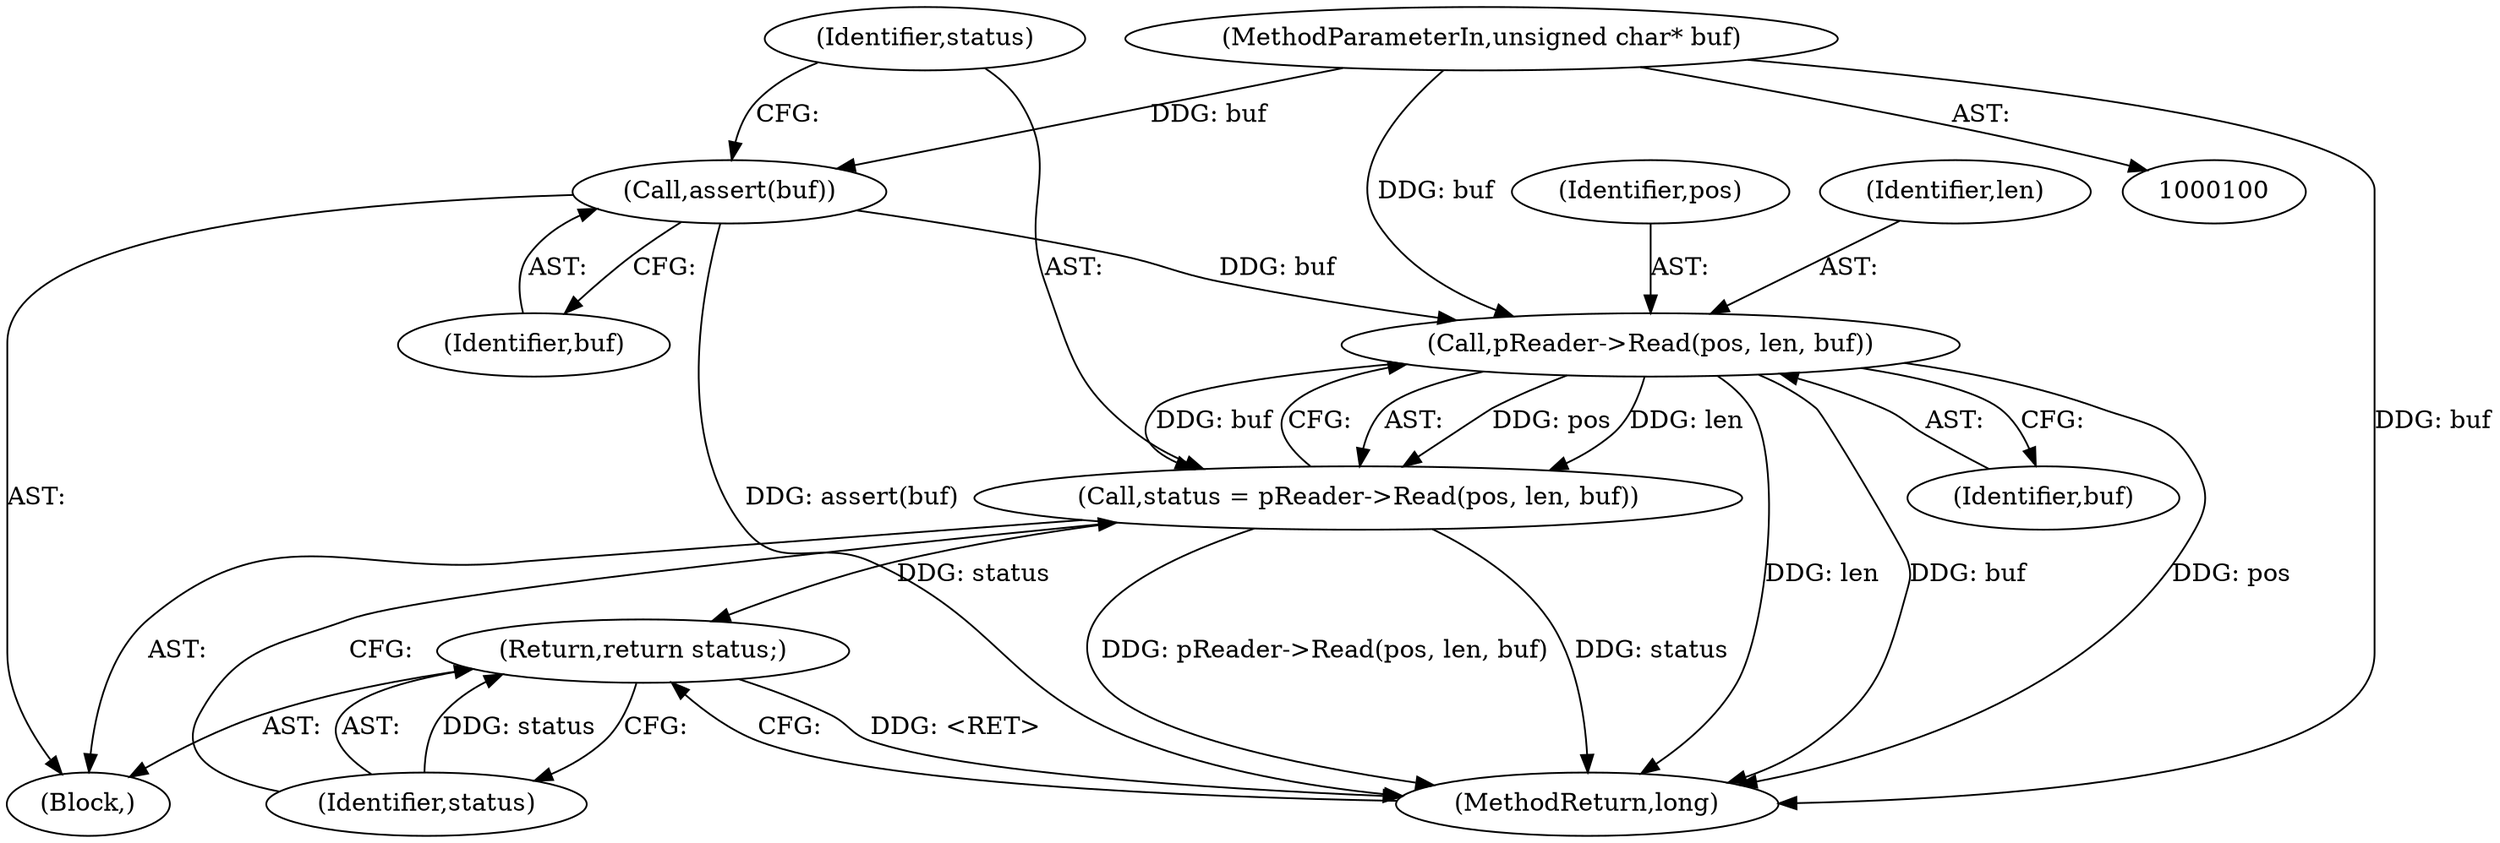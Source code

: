 digraph "1_Android_04839626ed859623901ebd3a5fd483982186b59d_195@API" {
"1000106" [label="(Call,assert(buf))"];
"1000102" [label="(MethodParameterIn,unsigned char* buf)"];
"1000111" [label="(Call,pReader->Read(pos, len, buf))"];
"1000109" [label="(Call,status = pReader->Read(pos, len, buf))"];
"1000115" [label="(Return,return status;)"];
"1000115" [label="(Return,return status;)"];
"1000117" [label="(MethodReturn,long)"];
"1000107" [label="(Identifier,buf)"];
"1000111" [label="(Call,pReader->Read(pos, len, buf))"];
"1000109" [label="(Call,status = pReader->Read(pos, len, buf))"];
"1000114" [label="(Identifier,buf)"];
"1000110" [label="(Identifier,status)"];
"1000112" [label="(Identifier,pos)"];
"1000113" [label="(Identifier,len)"];
"1000103" [label="(Block,)"];
"1000106" [label="(Call,assert(buf))"];
"1000102" [label="(MethodParameterIn,unsigned char* buf)"];
"1000116" [label="(Identifier,status)"];
"1000106" -> "1000103"  [label="AST: "];
"1000106" -> "1000107"  [label="CFG: "];
"1000107" -> "1000106"  [label="AST: "];
"1000110" -> "1000106"  [label="CFG: "];
"1000106" -> "1000117"  [label="DDG: assert(buf)"];
"1000102" -> "1000106"  [label="DDG: buf"];
"1000106" -> "1000111"  [label="DDG: buf"];
"1000102" -> "1000100"  [label="AST: "];
"1000102" -> "1000117"  [label="DDG: buf"];
"1000102" -> "1000111"  [label="DDG: buf"];
"1000111" -> "1000109"  [label="AST: "];
"1000111" -> "1000114"  [label="CFG: "];
"1000112" -> "1000111"  [label="AST: "];
"1000113" -> "1000111"  [label="AST: "];
"1000114" -> "1000111"  [label="AST: "];
"1000109" -> "1000111"  [label="CFG: "];
"1000111" -> "1000117"  [label="DDG: buf"];
"1000111" -> "1000117"  [label="DDG: pos"];
"1000111" -> "1000117"  [label="DDG: len"];
"1000111" -> "1000109"  [label="DDG: pos"];
"1000111" -> "1000109"  [label="DDG: len"];
"1000111" -> "1000109"  [label="DDG: buf"];
"1000109" -> "1000103"  [label="AST: "];
"1000110" -> "1000109"  [label="AST: "];
"1000116" -> "1000109"  [label="CFG: "];
"1000109" -> "1000117"  [label="DDG: pReader->Read(pos, len, buf)"];
"1000109" -> "1000117"  [label="DDG: status"];
"1000109" -> "1000115"  [label="DDG: status"];
"1000115" -> "1000103"  [label="AST: "];
"1000115" -> "1000116"  [label="CFG: "];
"1000116" -> "1000115"  [label="AST: "];
"1000117" -> "1000115"  [label="CFG: "];
"1000115" -> "1000117"  [label="DDG: <RET>"];
"1000116" -> "1000115"  [label="DDG: status"];
}
